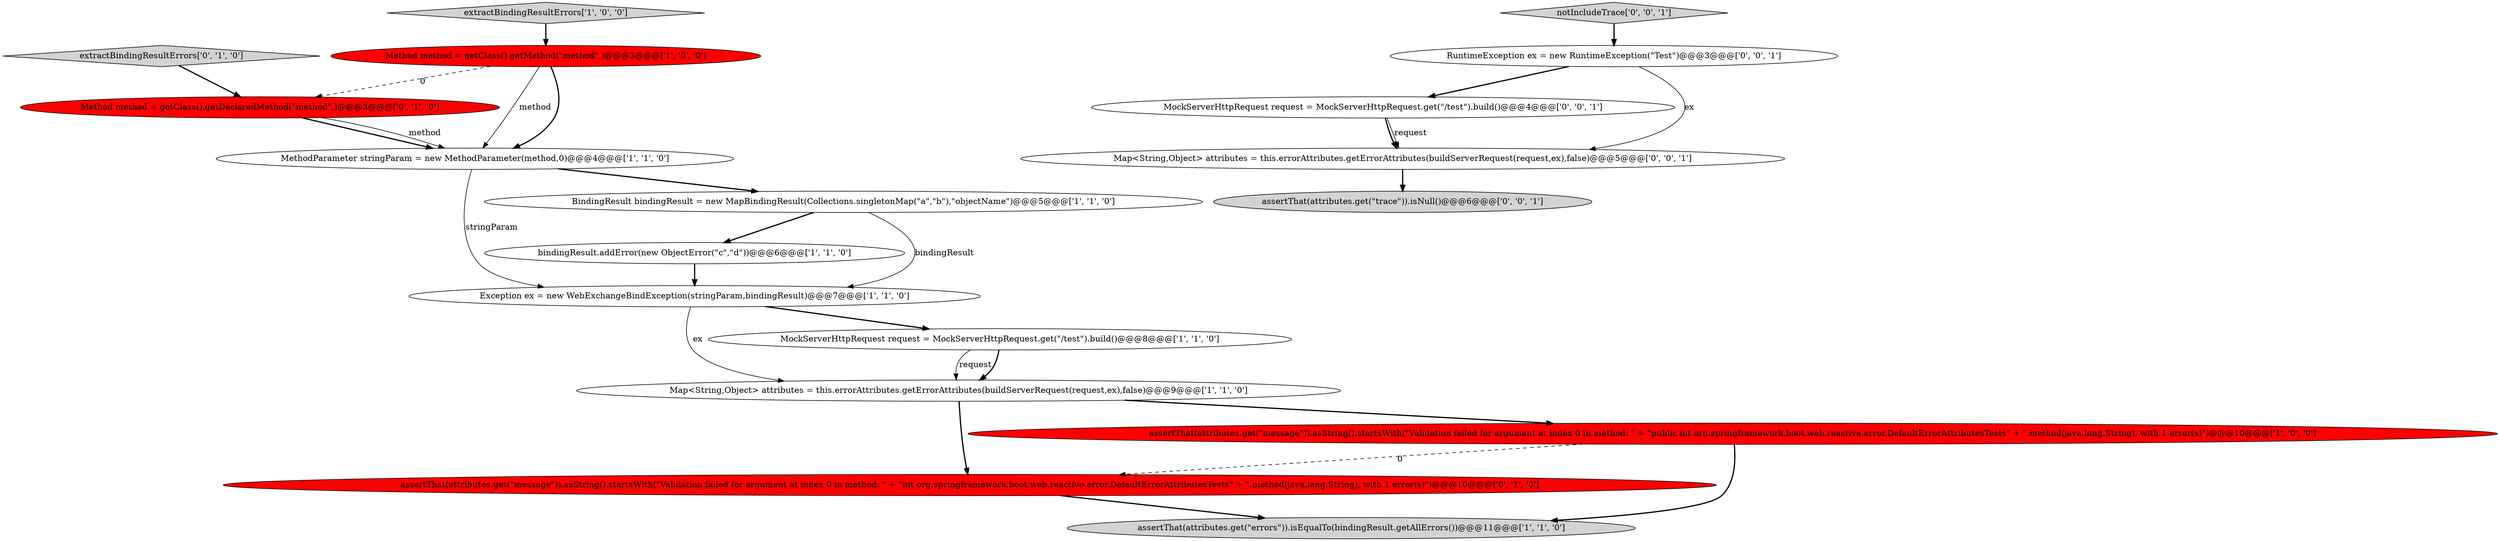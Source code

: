 digraph {
11 [style = filled, label = "extractBindingResultErrors['0', '1', '0']", fillcolor = lightgray, shape = diamond image = "AAA0AAABBB2BBB"];
10 [style = filled, label = "assertThat(attributes.get(\"message\")).asString().startsWith(\"Validation failed for argument at index 0 in method: \" + \"int org.springframework.boot.web.reactive.error.DefaultErrorAttributesTests\" + \".method(java.lang.String), with 1 error(s)\")@@@10@@@['0', '1', '0']", fillcolor = red, shape = ellipse image = "AAA1AAABBB2BBB"];
12 [style = filled, label = "Method method = getClass().getDeclaredMethod(\"method\",)@@@3@@@['0', '1', '0']", fillcolor = red, shape = ellipse image = "AAA1AAABBB2BBB"];
0 [style = filled, label = "assertThat(attributes.get(\"errors\")).isEqualTo(bindingResult.getAllErrors())@@@11@@@['1', '1', '0']", fillcolor = lightgray, shape = ellipse image = "AAA0AAABBB1BBB"];
1 [style = filled, label = "bindingResult.addError(new ObjectError(\"c\",\"d\"))@@@6@@@['1', '1', '0']", fillcolor = white, shape = ellipse image = "AAA0AAABBB1BBB"];
3 [style = filled, label = "assertThat(attributes.get(\"message\")).asString().startsWith(\"Validation failed for argument at index 0 in method: \" + \"public int org.springframework.boot.web.reactive.error.DefaultErrorAttributesTests\" + \".method(java.lang.String), with 1 error(s)\")@@@10@@@['1', '0', '0']", fillcolor = red, shape = ellipse image = "AAA1AAABBB1BBB"];
6 [style = filled, label = "Map<String,Object> attributes = this.errorAttributes.getErrorAttributes(buildServerRequest(request,ex),false)@@@9@@@['1', '1', '0']", fillcolor = white, shape = ellipse image = "AAA0AAABBB1BBB"];
16 [style = filled, label = "RuntimeException ex = new RuntimeException(\"Test\")@@@3@@@['0', '0', '1']", fillcolor = white, shape = ellipse image = "AAA0AAABBB3BBB"];
8 [style = filled, label = "MethodParameter stringParam = new MethodParameter(method,0)@@@4@@@['1', '1', '0']", fillcolor = white, shape = ellipse image = "AAA0AAABBB1BBB"];
15 [style = filled, label = "notIncludeTrace['0', '0', '1']", fillcolor = lightgray, shape = diamond image = "AAA0AAABBB3BBB"];
2 [style = filled, label = "extractBindingResultErrors['1', '0', '0']", fillcolor = lightgray, shape = diamond image = "AAA0AAABBB1BBB"];
17 [style = filled, label = "MockServerHttpRequest request = MockServerHttpRequest.get(\"/test\").build()@@@4@@@['0', '0', '1']", fillcolor = white, shape = ellipse image = "AAA0AAABBB3BBB"];
9 [style = filled, label = "Method method = getClass().getMethod(\"method\",)@@@3@@@['1', '0', '0']", fillcolor = red, shape = ellipse image = "AAA1AAABBB1BBB"];
5 [style = filled, label = "MockServerHttpRequest request = MockServerHttpRequest.get(\"/test\").build()@@@8@@@['1', '1', '0']", fillcolor = white, shape = ellipse image = "AAA0AAABBB1BBB"];
13 [style = filled, label = "assertThat(attributes.get(\"trace\")).isNull()@@@6@@@['0', '0', '1']", fillcolor = lightgray, shape = ellipse image = "AAA0AAABBB3BBB"];
7 [style = filled, label = "Exception ex = new WebExchangeBindException(stringParam,bindingResult)@@@7@@@['1', '1', '0']", fillcolor = white, shape = ellipse image = "AAA0AAABBB1BBB"];
4 [style = filled, label = "BindingResult bindingResult = new MapBindingResult(Collections.singletonMap(\"a\",\"b\"),\"objectName\")@@@5@@@['1', '1', '0']", fillcolor = white, shape = ellipse image = "AAA0AAABBB1BBB"];
14 [style = filled, label = "Map<String,Object> attributes = this.errorAttributes.getErrorAttributes(buildServerRequest(request,ex),false)@@@5@@@['0', '0', '1']", fillcolor = white, shape = ellipse image = "AAA0AAABBB3BBB"];
5->6 [style = solid, label="request"];
6->3 [style = bold, label=""];
8->7 [style = solid, label="stringParam"];
9->8 [style = solid, label="method"];
7->6 [style = solid, label="ex"];
11->12 [style = bold, label=""];
2->9 [style = bold, label=""];
16->17 [style = bold, label=""];
9->8 [style = bold, label=""];
15->16 [style = bold, label=""];
1->7 [style = bold, label=""];
3->0 [style = bold, label=""];
7->5 [style = bold, label=""];
5->6 [style = bold, label=""];
17->14 [style = bold, label=""];
12->8 [style = bold, label=""];
6->10 [style = bold, label=""];
10->0 [style = bold, label=""];
16->14 [style = solid, label="ex"];
12->8 [style = solid, label="method"];
17->14 [style = solid, label="request"];
4->1 [style = bold, label=""];
9->12 [style = dashed, label="0"];
3->10 [style = dashed, label="0"];
8->4 [style = bold, label=""];
14->13 [style = bold, label=""];
4->7 [style = solid, label="bindingResult"];
}
